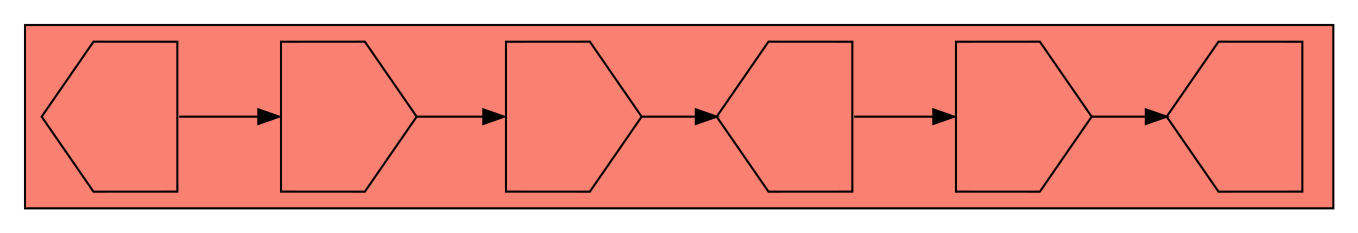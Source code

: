 digraph asm {
	rotate=90;
	edge [headport=n,tailport=s];
subgraph cluster_C1757_12299_6374_12412_5902_15035 {
	1757 [label="",height=1,width=1,shape=house];
	12299 [label="",height=1,width=1,shape=invhouse];
	6374 [label="",height=1,width=1,shape=invhouse];
	12412 [label="",height=1,width=1,shape=house];
	5902 [label="",height=1,width=1,shape=invhouse];
	15035 [label="",height=1,width=1,shape=house];
	style=filled;
	fillcolor=salmon;
}
	1757 -> 12299
	12299 -> 6374
	6374 -> 12412
	12412 -> 5902
	5902 -> 15035
}